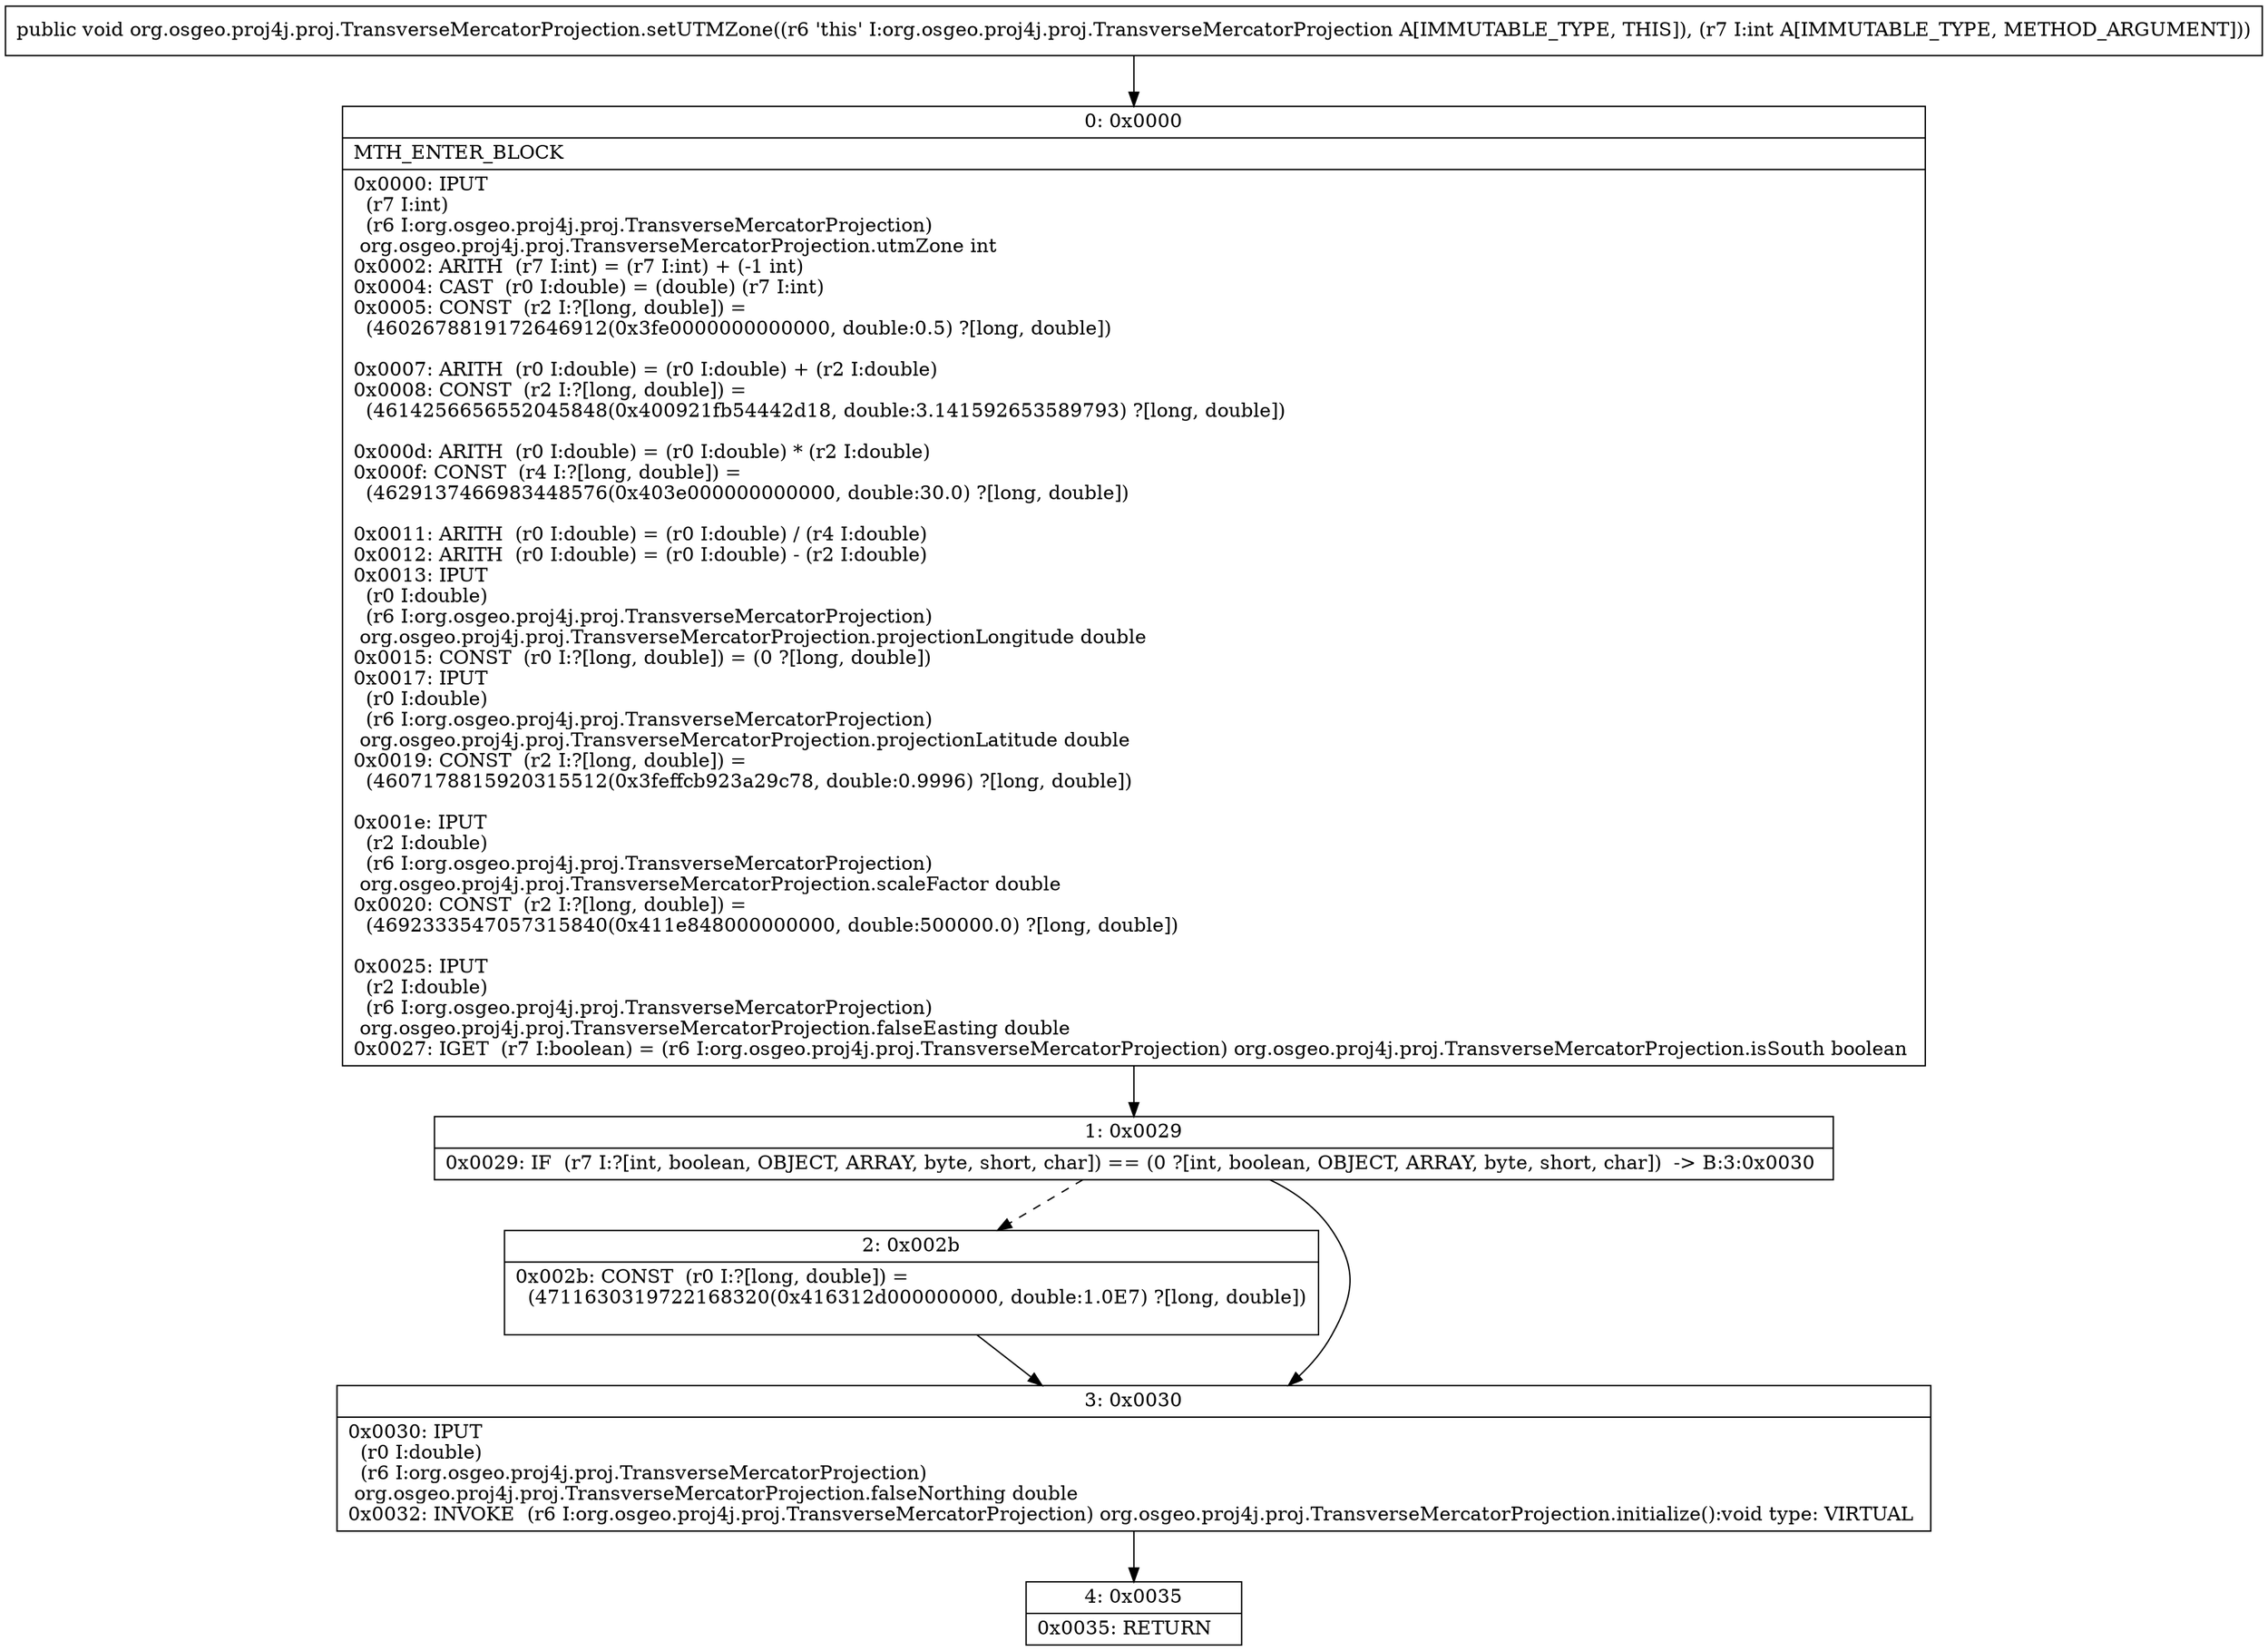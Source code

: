 digraph "CFG fororg.osgeo.proj4j.proj.TransverseMercatorProjection.setUTMZone(I)V" {
Node_0 [shape=record,label="{0\:\ 0x0000|MTH_ENTER_BLOCK\l|0x0000: IPUT  \l  (r7 I:int)\l  (r6 I:org.osgeo.proj4j.proj.TransverseMercatorProjection)\l org.osgeo.proj4j.proj.TransverseMercatorProjection.utmZone int \l0x0002: ARITH  (r7 I:int) = (r7 I:int) + (\-1 int) \l0x0004: CAST  (r0 I:double) = (double) (r7 I:int) \l0x0005: CONST  (r2 I:?[long, double]) = \l  (4602678819172646912(0x3fe0000000000000, double:0.5) ?[long, double])\l \l0x0007: ARITH  (r0 I:double) = (r0 I:double) + (r2 I:double) \l0x0008: CONST  (r2 I:?[long, double]) = \l  (4614256656552045848(0x400921fb54442d18, double:3.141592653589793) ?[long, double])\l \l0x000d: ARITH  (r0 I:double) = (r0 I:double) * (r2 I:double) \l0x000f: CONST  (r4 I:?[long, double]) = \l  (4629137466983448576(0x403e000000000000, double:30.0) ?[long, double])\l \l0x0011: ARITH  (r0 I:double) = (r0 I:double) \/ (r4 I:double) \l0x0012: ARITH  (r0 I:double) = (r0 I:double) \- (r2 I:double) \l0x0013: IPUT  \l  (r0 I:double)\l  (r6 I:org.osgeo.proj4j.proj.TransverseMercatorProjection)\l org.osgeo.proj4j.proj.TransverseMercatorProjection.projectionLongitude double \l0x0015: CONST  (r0 I:?[long, double]) = (0 ?[long, double]) \l0x0017: IPUT  \l  (r0 I:double)\l  (r6 I:org.osgeo.proj4j.proj.TransverseMercatorProjection)\l org.osgeo.proj4j.proj.TransverseMercatorProjection.projectionLatitude double \l0x0019: CONST  (r2 I:?[long, double]) = \l  (4607178815920315512(0x3feffcb923a29c78, double:0.9996) ?[long, double])\l \l0x001e: IPUT  \l  (r2 I:double)\l  (r6 I:org.osgeo.proj4j.proj.TransverseMercatorProjection)\l org.osgeo.proj4j.proj.TransverseMercatorProjection.scaleFactor double \l0x0020: CONST  (r2 I:?[long, double]) = \l  (4692333547057315840(0x411e848000000000, double:500000.0) ?[long, double])\l \l0x0025: IPUT  \l  (r2 I:double)\l  (r6 I:org.osgeo.proj4j.proj.TransverseMercatorProjection)\l org.osgeo.proj4j.proj.TransverseMercatorProjection.falseEasting double \l0x0027: IGET  (r7 I:boolean) = (r6 I:org.osgeo.proj4j.proj.TransverseMercatorProjection) org.osgeo.proj4j.proj.TransverseMercatorProjection.isSouth boolean \l}"];
Node_1 [shape=record,label="{1\:\ 0x0029|0x0029: IF  (r7 I:?[int, boolean, OBJECT, ARRAY, byte, short, char]) == (0 ?[int, boolean, OBJECT, ARRAY, byte, short, char])  \-\> B:3:0x0030 \l}"];
Node_2 [shape=record,label="{2\:\ 0x002b|0x002b: CONST  (r0 I:?[long, double]) = \l  (4711630319722168320(0x416312d000000000, double:1.0E7) ?[long, double])\l \l}"];
Node_3 [shape=record,label="{3\:\ 0x0030|0x0030: IPUT  \l  (r0 I:double)\l  (r6 I:org.osgeo.proj4j.proj.TransverseMercatorProjection)\l org.osgeo.proj4j.proj.TransverseMercatorProjection.falseNorthing double \l0x0032: INVOKE  (r6 I:org.osgeo.proj4j.proj.TransverseMercatorProjection) org.osgeo.proj4j.proj.TransverseMercatorProjection.initialize():void type: VIRTUAL \l}"];
Node_4 [shape=record,label="{4\:\ 0x0035|0x0035: RETURN   \l}"];
MethodNode[shape=record,label="{public void org.osgeo.proj4j.proj.TransverseMercatorProjection.setUTMZone((r6 'this' I:org.osgeo.proj4j.proj.TransverseMercatorProjection A[IMMUTABLE_TYPE, THIS]), (r7 I:int A[IMMUTABLE_TYPE, METHOD_ARGUMENT])) }"];
MethodNode -> Node_0;
Node_0 -> Node_1;
Node_1 -> Node_2[style=dashed];
Node_1 -> Node_3;
Node_2 -> Node_3;
Node_3 -> Node_4;
}

